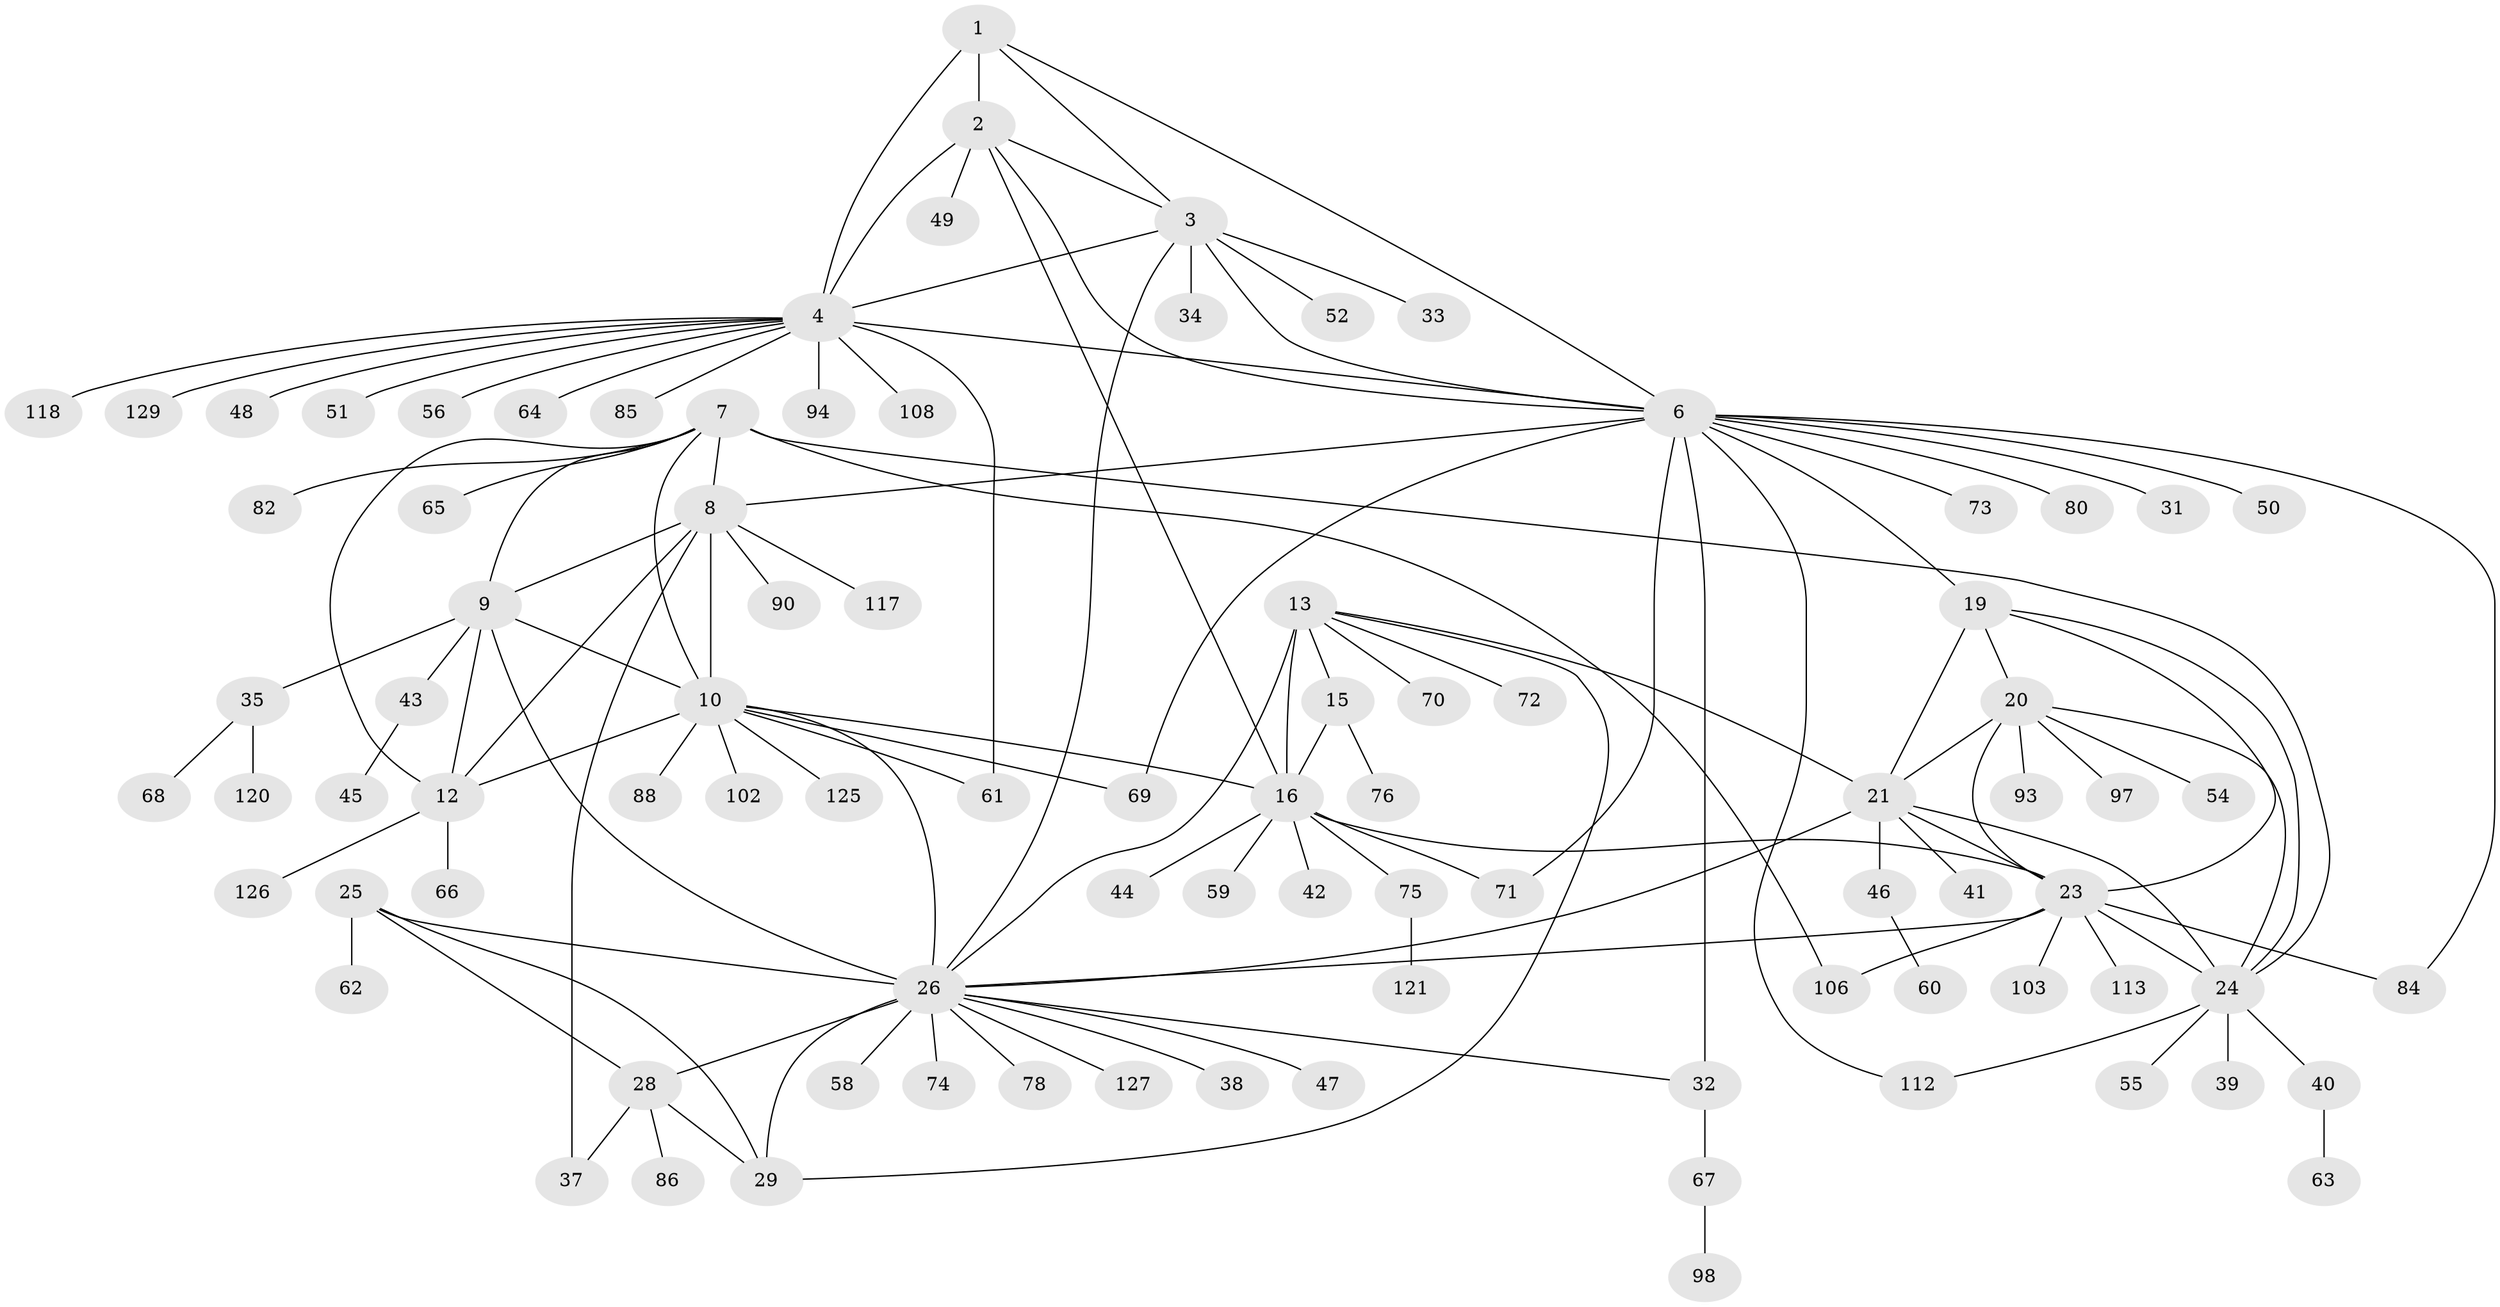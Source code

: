 // original degree distribution, {5: 0.022900763358778626, 7: 0.05343511450381679, 9: 0.03816793893129771, 6: 0.022900763358778626, 14: 0.007633587786259542, 16: 0.007633587786259542, 8: 0.03816793893129771, 11: 0.015267175572519083, 12: 0.007633587786259542, 10: 0.007633587786259542, 22: 0.007633587786259542, 1: 0.5572519083969466, 3: 0.04580152671755725, 2: 0.16793893129770993}
// Generated by graph-tools (version 1.1) at 2025/19/03/04/25 18:19:42]
// undirected, 91 vertices, 130 edges
graph export_dot {
graph [start="1"]
  node [color=gray90,style=filled];
  1;
  2;
  3;
  4 [super="+5"];
  6;
  7;
  8;
  9;
  10 [super="+11+115"];
  12;
  13 [super="+14"];
  15 [super="+53+91+77"];
  16 [super="+17"];
  19;
  20;
  21 [super="+114+107+124+22"];
  23;
  24;
  25 [super="+30"];
  26 [super="+27+36+87+119+128+83+95+109"];
  28;
  29 [super="+57"];
  31;
  32;
  33;
  34;
  35;
  37;
  38;
  39;
  40;
  41;
  42;
  43;
  44;
  45;
  46;
  47;
  48;
  49;
  50;
  51;
  52;
  54;
  55 [super="+79"];
  56;
  58;
  59;
  60 [super="+81+89"];
  61 [super="+122+100"];
  62;
  63;
  64;
  65;
  66;
  67;
  68;
  69 [super="+110"];
  70;
  71;
  72;
  73;
  74;
  75;
  76 [super="+92"];
  78;
  80;
  82;
  84;
  85;
  86;
  88;
  90;
  93;
  94 [super="+123+105"];
  97;
  98;
  102;
  103;
  106;
  108;
  112;
  113;
  117;
  118;
  120;
  121;
  125;
  126;
  127;
  129;
  1 -- 2;
  1 -- 3;
  1 -- 4 [weight=2];
  1 -- 6;
  2 -- 3;
  2 -- 4 [weight=2];
  2 -- 6;
  2 -- 49;
  2 -- 16;
  3 -- 4 [weight=2];
  3 -- 6;
  3 -- 26;
  3 -- 33;
  3 -- 34;
  3 -- 52;
  4 -- 6 [weight=2];
  4 -- 94;
  4 -- 64;
  4 -- 129;
  4 -- 108;
  4 -- 48;
  4 -- 51;
  4 -- 85;
  4 -- 118;
  4 -- 56;
  4 -- 61;
  6 -- 8;
  6 -- 19;
  6 -- 31;
  6 -- 32;
  6 -- 50;
  6 -- 69;
  6 -- 71;
  6 -- 73;
  6 -- 80;
  6 -- 84;
  6 -- 112;
  7 -- 8;
  7 -- 9;
  7 -- 10 [weight=2];
  7 -- 12;
  7 -- 24;
  7 -- 65;
  7 -- 82;
  7 -- 106;
  8 -- 9;
  8 -- 10 [weight=2];
  8 -- 12;
  8 -- 37;
  8 -- 90;
  8 -- 117;
  9 -- 10 [weight=2];
  9 -- 12;
  9 -- 35;
  9 -- 43;
  9 -- 26;
  10 -- 12 [weight=2];
  10 -- 69;
  10 -- 102;
  10 -- 125;
  10 -- 88;
  10 -- 26;
  10 -- 61;
  10 -- 16;
  12 -- 66;
  12 -- 126;
  13 -- 15 [weight=3];
  13 -- 16 [weight=6];
  13 -- 70;
  13 -- 72;
  13 -- 26;
  13 -- 29;
  13 -- 21;
  15 -- 16 [weight=2];
  15 -- 76;
  16 -- 42;
  16 -- 75;
  16 -- 71;
  16 -- 44;
  16 -- 23;
  16 -- 59;
  19 -- 20;
  19 -- 21 [weight=2];
  19 -- 23;
  19 -- 24;
  20 -- 21 [weight=2];
  20 -- 23;
  20 -- 24;
  20 -- 54;
  20 -- 93;
  20 -- 97;
  21 -- 23 [weight=2];
  21 -- 24 [weight=2];
  21 -- 46;
  21 -- 26;
  21 -- 41;
  23 -- 24;
  23 -- 26 [weight=2];
  23 -- 84;
  23 -- 103;
  23 -- 106;
  23 -- 113;
  24 -- 39;
  24 -- 40;
  24 -- 55;
  24 -- 112;
  25 -- 26 [weight=4];
  25 -- 28 [weight=2];
  25 -- 29 [weight=2];
  25 -- 62;
  26 -- 28 [weight=2];
  26 -- 29 [weight=2];
  26 -- 38;
  26 -- 47;
  26 -- 58;
  26 -- 74;
  26 -- 78;
  26 -- 32;
  26 -- 127;
  28 -- 29;
  28 -- 37;
  28 -- 86;
  32 -- 67;
  35 -- 68;
  35 -- 120;
  40 -- 63;
  43 -- 45;
  46 -- 60;
  67 -- 98;
  75 -- 121;
}
